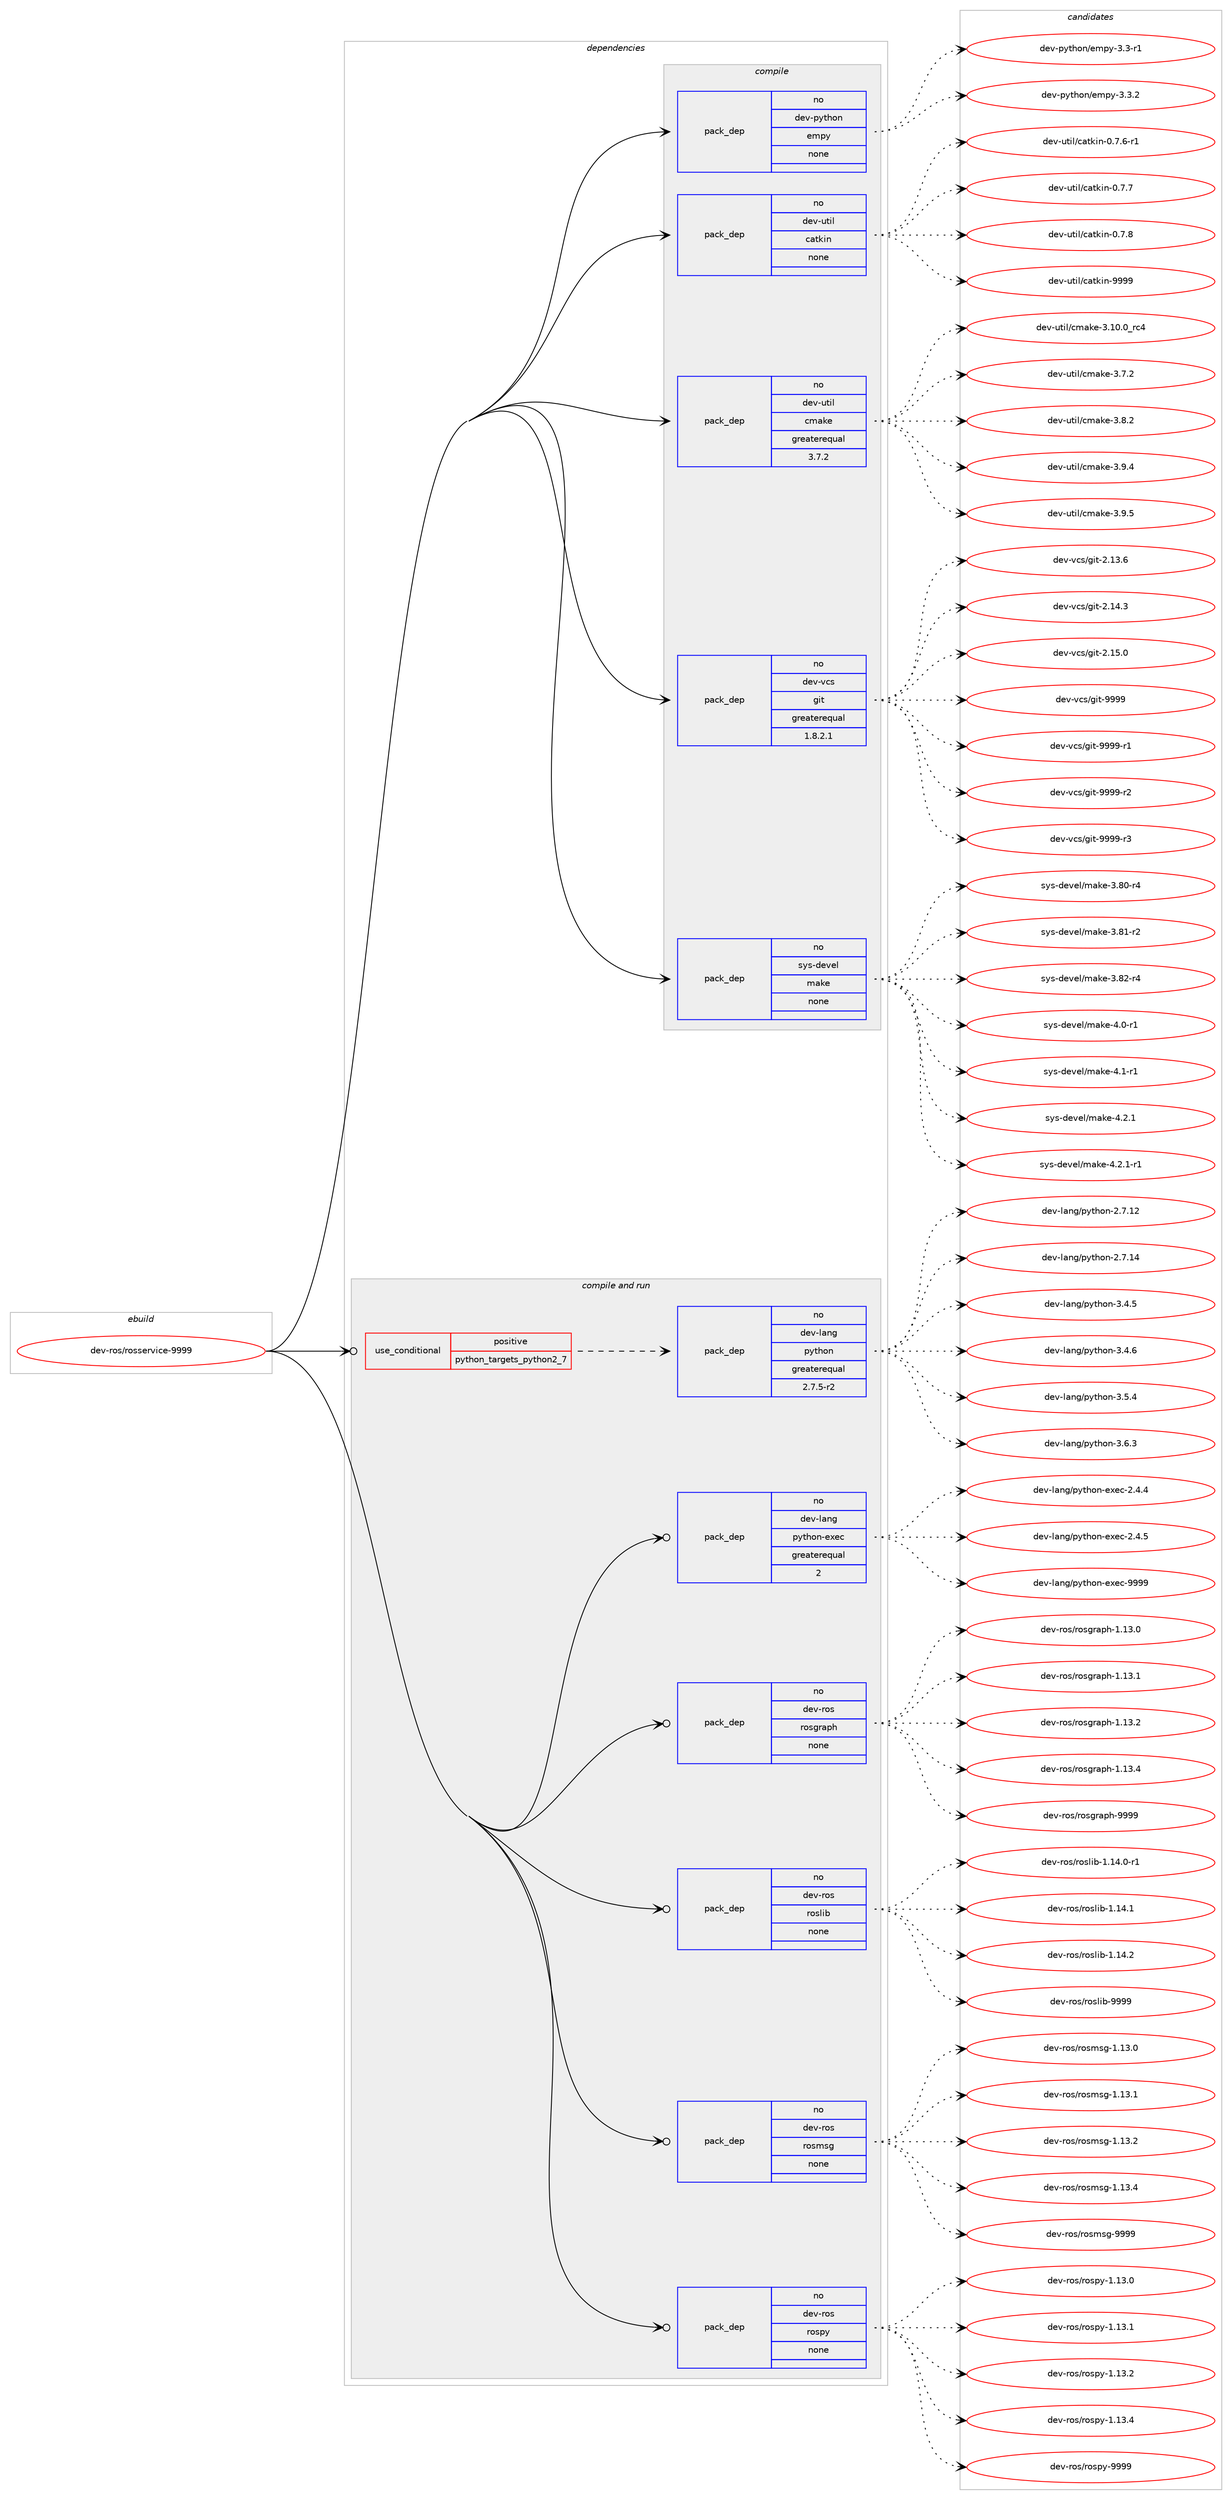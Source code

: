 digraph prolog {

# *************
# Graph options
# *************

newrank=true;
concentrate=true;
compound=true;
graph [rankdir=LR,fontname=Helvetica,fontsize=10,ranksep=1.5];#, ranksep=2.5, nodesep=0.2];
edge  [arrowhead=vee];
node  [fontname=Helvetica,fontsize=10];

# **********
# The ebuild
# **********

subgraph cluster_leftcol {
color=gray;
rank=same;
label=<<i>ebuild</i>>;
id [label="dev-ros/rosservice-9999", color=red, width=4, href="../dev-ros/rosservice-9999.svg"];
}

# ****************
# The dependencies
# ****************

subgraph cluster_midcol {
color=gray;
label=<<i>dependencies</i>>;
subgraph cluster_compile {
fillcolor="#eeeeee";
style=filled;
label=<<i>compile</i>>;
subgraph pack160898 {
dependency211843 [label=<<TABLE BORDER="0" CELLBORDER="1" CELLSPACING="0" CELLPADDING="4" WIDTH="220"><TR><TD ROWSPAN="6" CELLPADDING="30">pack_dep</TD></TR><TR><TD WIDTH="110">no</TD></TR><TR><TD>dev-python</TD></TR><TR><TD>empy</TD></TR><TR><TD>none</TD></TR><TR><TD></TD></TR></TABLE>>, shape=none, color=blue];
}
id:e -> dependency211843:w [weight=20,style="solid",arrowhead="vee"];
subgraph pack160899 {
dependency211844 [label=<<TABLE BORDER="0" CELLBORDER="1" CELLSPACING="0" CELLPADDING="4" WIDTH="220"><TR><TD ROWSPAN="6" CELLPADDING="30">pack_dep</TD></TR><TR><TD WIDTH="110">no</TD></TR><TR><TD>dev-util</TD></TR><TR><TD>catkin</TD></TR><TR><TD>none</TD></TR><TR><TD></TD></TR></TABLE>>, shape=none, color=blue];
}
id:e -> dependency211844:w [weight=20,style="solid",arrowhead="vee"];
subgraph pack160900 {
dependency211845 [label=<<TABLE BORDER="0" CELLBORDER="1" CELLSPACING="0" CELLPADDING="4" WIDTH="220"><TR><TD ROWSPAN="6" CELLPADDING="30">pack_dep</TD></TR><TR><TD WIDTH="110">no</TD></TR><TR><TD>dev-util</TD></TR><TR><TD>cmake</TD></TR><TR><TD>greaterequal</TD></TR><TR><TD>3.7.2</TD></TR></TABLE>>, shape=none, color=blue];
}
id:e -> dependency211845:w [weight=20,style="solid",arrowhead="vee"];
subgraph pack160901 {
dependency211846 [label=<<TABLE BORDER="0" CELLBORDER="1" CELLSPACING="0" CELLPADDING="4" WIDTH="220"><TR><TD ROWSPAN="6" CELLPADDING="30">pack_dep</TD></TR><TR><TD WIDTH="110">no</TD></TR><TR><TD>dev-vcs</TD></TR><TR><TD>git</TD></TR><TR><TD>greaterequal</TD></TR><TR><TD>1.8.2.1</TD></TR></TABLE>>, shape=none, color=blue];
}
id:e -> dependency211846:w [weight=20,style="solid",arrowhead="vee"];
subgraph pack160902 {
dependency211847 [label=<<TABLE BORDER="0" CELLBORDER="1" CELLSPACING="0" CELLPADDING="4" WIDTH="220"><TR><TD ROWSPAN="6" CELLPADDING="30">pack_dep</TD></TR><TR><TD WIDTH="110">no</TD></TR><TR><TD>sys-devel</TD></TR><TR><TD>make</TD></TR><TR><TD>none</TD></TR><TR><TD></TD></TR></TABLE>>, shape=none, color=blue];
}
id:e -> dependency211847:w [weight=20,style="solid",arrowhead="vee"];
}
subgraph cluster_compileandrun {
fillcolor="#eeeeee";
style=filled;
label=<<i>compile and run</i>>;
subgraph cond46958 {
dependency211848 [label=<<TABLE BORDER="0" CELLBORDER="1" CELLSPACING="0" CELLPADDING="4"><TR><TD ROWSPAN="3" CELLPADDING="10">use_conditional</TD></TR><TR><TD>positive</TD></TR><TR><TD>python_targets_python2_7</TD></TR></TABLE>>, shape=none, color=red];
subgraph pack160903 {
dependency211849 [label=<<TABLE BORDER="0" CELLBORDER="1" CELLSPACING="0" CELLPADDING="4" WIDTH="220"><TR><TD ROWSPAN="6" CELLPADDING="30">pack_dep</TD></TR><TR><TD WIDTH="110">no</TD></TR><TR><TD>dev-lang</TD></TR><TR><TD>python</TD></TR><TR><TD>greaterequal</TD></TR><TR><TD>2.7.5-r2</TD></TR></TABLE>>, shape=none, color=blue];
}
dependency211848:e -> dependency211849:w [weight=20,style="dashed",arrowhead="vee"];
}
id:e -> dependency211848:w [weight=20,style="solid",arrowhead="odotvee"];
subgraph pack160904 {
dependency211850 [label=<<TABLE BORDER="0" CELLBORDER="1" CELLSPACING="0" CELLPADDING="4" WIDTH="220"><TR><TD ROWSPAN="6" CELLPADDING="30">pack_dep</TD></TR><TR><TD WIDTH="110">no</TD></TR><TR><TD>dev-lang</TD></TR><TR><TD>python-exec</TD></TR><TR><TD>greaterequal</TD></TR><TR><TD>2</TD></TR></TABLE>>, shape=none, color=blue];
}
id:e -> dependency211850:w [weight=20,style="solid",arrowhead="odotvee"];
subgraph pack160905 {
dependency211851 [label=<<TABLE BORDER="0" CELLBORDER="1" CELLSPACING="0" CELLPADDING="4" WIDTH="220"><TR><TD ROWSPAN="6" CELLPADDING="30">pack_dep</TD></TR><TR><TD WIDTH="110">no</TD></TR><TR><TD>dev-ros</TD></TR><TR><TD>rosgraph</TD></TR><TR><TD>none</TD></TR><TR><TD></TD></TR></TABLE>>, shape=none, color=blue];
}
id:e -> dependency211851:w [weight=20,style="solid",arrowhead="odotvee"];
subgraph pack160906 {
dependency211852 [label=<<TABLE BORDER="0" CELLBORDER="1" CELLSPACING="0" CELLPADDING="4" WIDTH="220"><TR><TD ROWSPAN="6" CELLPADDING="30">pack_dep</TD></TR><TR><TD WIDTH="110">no</TD></TR><TR><TD>dev-ros</TD></TR><TR><TD>roslib</TD></TR><TR><TD>none</TD></TR><TR><TD></TD></TR></TABLE>>, shape=none, color=blue];
}
id:e -> dependency211852:w [weight=20,style="solid",arrowhead="odotvee"];
subgraph pack160907 {
dependency211853 [label=<<TABLE BORDER="0" CELLBORDER="1" CELLSPACING="0" CELLPADDING="4" WIDTH="220"><TR><TD ROWSPAN="6" CELLPADDING="30">pack_dep</TD></TR><TR><TD WIDTH="110">no</TD></TR><TR><TD>dev-ros</TD></TR><TR><TD>rosmsg</TD></TR><TR><TD>none</TD></TR><TR><TD></TD></TR></TABLE>>, shape=none, color=blue];
}
id:e -> dependency211853:w [weight=20,style="solid",arrowhead="odotvee"];
subgraph pack160908 {
dependency211854 [label=<<TABLE BORDER="0" CELLBORDER="1" CELLSPACING="0" CELLPADDING="4" WIDTH="220"><TR><TD ROWSPAN="6" CELLPADDING="30">pack_dep</TD></TR><TR><TD WIDTH="110">no</TD></TR><TR><TD>dev-ros</TD></TR><TR><TD>rospy</TD></TR><TR><TD>none</TD></TR><TR><TD></TD></TR></TABLE>>, shape=none, color=blue];
}
id:e -> dependency211854:w [weight=20,style="solid",arrowhead="odotvee"];
}
subgraph cluster_run {
fillcolor="#eeeeee";
style=filled;
label=<<i>run</i>>;
}
}

# **************
# The candidates
# **************

subgraph cluster_choices {
rank=same;
color=gray;
label=<<i>candidates</i>>;

subgraph choice160898 {
color=black;
nodesep=1;
choice1001011184511212111610411111047101109112121455146514511449 [label="dev-python/empy-3.3-r1", color=red, width=4,href="../dev-python/empy-3.3-r1.svg"];
choice1001011184511212111610411111047101109112121455146514650 [label="dev-python/empy-3.3.2", color=red, width=4,href="../dev-python/empy-3.3.2.svg"];
dependency211843:e -> choice1001011184511212111610411111047101109112121455146514511449:w [style=dotted,weight="100"];
dependency211843:e -> choice1001011184511212111610411111047101109112121455146514650:w [style=dotted,weight="100"];
}
subgraph choice160899 {
color=black;
nodesep=1;
choice100101118451171161051084799971161071051104548465546544511449 [label="dev-util/catkin-0.7.6-r1", color=red, width=4,href="../dev-util/catkin-0.7.6-r1.svg"];
choice10010111845117116105108479997116107105110454846554655 [label="dev-util/catkin-0.7.7", color=red, width=4,href="../dev-util/catkin-0.7.7.svg"];
choice10010111845117116105108479997116107105110454846554656 [label="dev-util/catkin-0.7.8", color=red, width=4,href="../dev-util/catkin-0.7.8.svg"];
choice100101118451171161051084799971161071051104557575757 [label="dev-util/catkin-9999", color=red, width=4,href="../dev-util/catkin-9999.svg"];
dependency211844:e -> choice100101118451171161051084799971161071051104548465546544511449:w [style=dotted,weight="100"];
dependency211844:e -> choice10010111845117116105108479997116107105110454846554655:w [style=dotted,weight="100"];
dependency211844:e -> choice10010111845117116105108479997116107105110454846554656:w [style=dotted,weight="100"];
dependency211844:e -> choice100101118451171161051084799971161071051104557575757:w [style=dotted,weight="100"];
}
subgraph choice160900 {
color=black;
nodesep=1;
choice1001011184511711610510847991099710710145514649484648951149952 [label="dev-util/cmake-3.10.0_rc4", color=red, width=4,href="../dev-util/cmake-3.10.0_rc4.svg"];
choice10010111845117116105108479910997107101455146554650 [label="dev-util/cmake-3.7.2", color=red, width=4,href="../dev-util/cmake-3.7.2.svg"];
choice10010111845117116105108479910997107101455146564650 [label="dev-util/cmake-3.8.2", color=red, width=4,href="../dev-util/cmake-3.8.2.svg"];
choice10010111845117116105108479910997107101455146574652 [label="dev-util/cmake-3.9.4", color=red, width=4,href="../dev-util/cmake-3.9.4.svg"];
choice10010111845117116105108479910997107101455146574653 [label="dev-util/cmake-3.9.5", color=red, width=4,href="../dev-util/cmake-3.9.5.svg"];
dependency211845:e -> choice1001011184511711610510847991099710710145514649484648951149952:w [style=dotted,weight="100"];
dependency211845:e -> choice10010111845117116105108479910997107101455146554650:w [style=dotted,weight="100"];
dependency211845:e -> choice10010111845117116105108479910997107101455146564650:w [style=dotted,weight="100"];
dependency211845:e -> choice10010111845117116105108479910997107101455146574652:w [style=dotted,weight="100"];
dependency211845:e -> choice10010111845117116105108479910997107101455146574653:w [style=dotted,weight="100"];
}
subgraph choice160901 {
color=black;
nodesep=1;
choice10010111845118991154710310511645504649514654 [label="dev-vcs/git-2.13.6", color=red, width=4,href="../dev-vcs/git-2.13.6.svg"];
choice10010111845118991154710310511645504649524651 [label="dev-vcs/git-2.14.3", color=red, width=4,href="../dev-vcs/git-2.14.3.svg"];
choice10010111845118991154710310511645504649534648 [label="dev-vcs/git-2.15.0", color=red, width=4,href="../dev-vcs/git-2.15.0.svg"];
choice1001011184511899115471031051164557575757 [label="dev-vcs/git-9999", color=red, width=4,href="../dev-vcs/git-9999.svg"];
choice10010111845118991154710310511645575757574511449 [label="dev-vcs/git-9999-r1", color=red, width=4,href="../dev-vcs/git-9999-r1.svg"];
choice10010111845118991154710310511645575757574511450 [label="dev-vcs/git-9999-r2", color=red, width=4,href="../dev-vcs/git-9999-r2.svg"];
choice10010111845118991154710310511645575757574511451 [label="dev-vcs/git-9999-r3", color=red, width=4,href="../dev-vcs/git-9999-r3.svg"];
dependency211846:e -> choice10010111845118991154710310511645504649514654:w [style=dotted,weight="100"];
dependency211846:e -> choice10010111845118991154710310511645504649524651:w [style=dotted,weight="100"];
dependency211846:e -> choice10010111845118991154710310511645504649534648:w [style=dotted,weight="100"];
dependency211846:e -> choice1001011184511899115471031051164557575757:w [style=dotted,weight="100"];
dependency211846:e -> choice10010111845118991154710310511645575757574511449:w [style=dotted,weight="100"];
dependency211846:e -> choice10010111845118991154710310511645575757574511450:w [style=dotted,weight="100"];
dependency211846:e -> choice10010111845118991154710310511645575757574511451:w [style=dotted,weight="100"];
}
subgraph choice160902 {
color=black;
nodesep=1;
choice11512111545100101118101108471099710710145514656484511452 [label="sys-devel/make-3.80-r4", color=red, width=4,href="../sys-devel/make-3.80-r4.svg"];
choice11512111545100101118101108471099710710145514656494511450 [label="sys-devel/make-3.81-r2", color=red, width=4,href="../sys-devel/make-3.81-r2.svg"];
choice11512111545100101118101108471099710710145514656504511452 [label="sys-devel/make-3.82-r4", color=red, width=4,href="../sys-devel/make-3.82-r4.svg"];
choice115121115451001011181011084710997107101455246484511449 [label="sys-devel/make-4.0-r1", color=red, width=4,href="../sys-devel/make-4.0-r1.svg"];
choice115121115451001011181011084710997107101455246494511449 [label="sys-devel/make-4.1-r1", color=red, width=4,href="../sys-devel/make-4.1-r1.svg"];
choice115121115451001011181011084710997107101455246504649 [label="sys-devel/make-4.2.1", color=red, width=4,href="../sys-devel/make-4.2.1.svg"];
choice1151211154510010111810110847109971071014552465046494511449 [label="sys-devel/make-4.2.1-r1", color=red, width=4,href="../sys-devel/make-4.2.1-r1.svg"];
dependency211847:e -> choice11512111545100101118101108471099710710145514656484511452:w [style=dotted,weight="100"];
dependency211847:e -> choice11512111545100101118101108471099710710145514656494511450:w [style=dotted,weight="100"];
dependency211847:e -> choice11512111545100101118101108471099710710145514656504511452:w [style=dotted,weight="100"];
dependency211847:e -> choice115121115451001011181011084710997107101455246484511449:w [style=dotted,weight="100"];
dependency211847:e -> choice115121115451001011181011084710997107101455246494511449:w [style=dotted,weight="100"];
dependency211847:e -> choice115121115451001011181011084710997107101455246504649:w [style=dotted,weight="100"];
dependency211847:e -> choice1151211154510010111810110847109971071014552465046494511449:w [style=dotted,weight="100"];
}
subgraph choice160903 {
color=black;
nodesep=1;
choice10010111845108971101034711212111610411111045504655464950 [label="dev-lang/python-2.7.12", color=red, width=4,href="../dev-lang/python-2.7.12.svg"];
choice10010111845108971101034711212111610411111045504655464952 [label="dev-lang/python-2.7.14", color=red, width=4,href="../dev-lang/python-2.7.14.svg"];
choice100101118451089711010347112121116104111110455146524653 [label="dev-lang/python-3.4.5", color=red, width=4,href="../dev-lang/python-3.4.5.svg"];
choice100101118451089711010347112121116104111110455146524654 [label="dev-lang/python-3.4.6", color=red, width=4,href="../dev-lang/python-3.4.6.svg"];
choice100101118451089711010347112121116104111110455146534652 [label="dev-lang/python-3.5.4", color=red, width=4,href="../dev-lang/python-3.5.4.svg"];
choice100101118451089711010347112121116104111110455146544651 [label="dev-lang/python-3.6.3", color=red, width=4,href="../dev-lang/python-3.6.3.svg"];
dependency211849:e -> choice10010111845108971101034711212111610411111045504655464950:w [style=dotted,weight="100"];
dependency211849:e -> choice10010111845108971101034711212111610411111045504655464952:w [style=dotted,weight="100"];
dependency211849:e -> choice100101118451089711010347112121116104111110455146524653:w [style=dotted,weight="100"];
dependency211849:e -> choice100101118451089711010347112121116104111110455146524654:w [style=dotted,weight="100"];
dependency211849:e -> choice100101118451089711010347112121116104111110455146534652:w [style=dotted,weight="100"];
dependency211849:e -> choice100101118451089711010347112121116104111110455146544651:w [style=dotted,weight="100"];
}
subgraph choice160904 {
color=black;
nodesep=1;
choice1001011184510897110103471121211161041111104510112010199455046524652 [label="dev-lang/python-exec-2.4.4", color=red, width=4,href="../dev-lang/python-exec-2.4.4.svg"];
choice1001011184510897110103471121211161041111104510112010199455046524653 [label="dev-lang/python-exec-2.4.5", color=red, width=4,href="../dev-lang/python-exec-2.4.5.svg"];
choice10010111845108971101034711212111610411111045101120101994557575757 [label="dev-lang/python-exec-9999", color=red, width=4,href="../dev-lang/python-exec-9999.svg"];
dependency211850:e -> choice1001011184510897110103471121211161041111104510112010199455046524652:w [style=dotted,weight="100"];
dependency211850:e -> choice1001011184510897110103471121211161041111104510112010199455046524653:w [style=dotted,weight="100"];
dependency211850:e -> choice10010111845108971101034711212111610411111045101120101994557575757:w [style=dotted,weight="100"];
}
subgraph choice160905 {
color=black;
nodesep=1;
choice10010111845114111115471141111151031149711210445494649514648 [label="dev-ros/rosgraph-1.13.0", color=red, width=4,href="../dev-ros/rosgraph-1.13.0.svg"];
choice10010111845114111115471141111151031149711210445494649514649 [label="dev-ros/rosgraph-1.13.1", color=red, width=4,href="../dev-ros/rosgraph-1.13.1.svg"];
choice10010111845114111115471141111151031149711210445494649514650 [label="dev-ros/rosgraph-1.13.2", color=red, width=4,href="../dev-ros/rosgraph-1.13.2.svg"];
choice10010111845114111115471141111151031149711210445494649514652 [label="dev-ros/rosgraph-1.13.4", color=red, width=4,href="../dev-ros/rosgraph-1.13.4.svg"];
choice1001011184511411111547114111115103114971121044557575757 [label="dev-ros/rosgraph-9999", color=red, width=4,href="../dev-ros/rosgraph-9999.svg"];
dependency211851:e -> choice10010111845114111115471141111151031149711210445494649514648:w [style=dotted,weight="100"];
dependency211851:e -> choice10010111845114111115471141111151031149711210445494649514649:w [style=dotted,weight="100"];
dependency211851:e -> choice10010111845114111115471141111151031149711210445494649514650:w [style=dotted,weight="100"];
dependency211851:e -> choice10010111845114111115471141111151031149711210445494649514652:w [style=dotted,weight="100"];
dependency211851:e -> choice1001011184511411111547114111115103114971121044557575757:w [style=dotted,weight="100"];
}
subgraph choice160906 {
color=black;
nodesep=1;
choice100101118451141111154711411111510810598454946495246484511449 [label="dev-ros/roslib-1.14.0-r1", color=red, width=4,href="../dev-ros/roslib-1.14.0-r1.svg"];
choice10010111845114111115471141111151081059845494649524649 [label="dev-ros/roslib-1.14.1", color=red, width=4,href="../dev-ros/roslib-1.14.1.svg"];
choice10010111845114111115471141111151081059845494649524650 [label="dev-ros/roslib-1.14.2", color=red, width=4,href="../dev-ros/roslib-1.14.2.svg"];
choice1001011184511411111547114111115108105984557575757 [label="dev-ros/roslib-9999", color=red, width=4,href="../dev-ros/roslib-9999.svg"];
dependency211852:e -> choice100101118451141111154711411111510810598454946495246484511449:w [style=dotted,weight="100"];
dependency211852:e -> choice10010111845114111115471141111151081059845494649524649:w [style=dotted,weight="100"];
dependency211852:e -> choice10010111845114111115471141111151081059845494649524650:w [style=dotted,weight="100"];
dependency211852:e -> choice1001011184511411111547114111115108105984557575757:w [style=dotted,weight="100"];
}
subgraph choice160907 {
color=black;
nodesep=1;
choice100101118451141111154711411111510911510345494649514648 [label="dev-ros/rosmsg-1.13.0", color=red, width=4,href="../dev-ros/rosmsg-1.13.0.svg"];
choice100101118451141111154711411111510911510345494649514649 [label="dev-ros/rosmsg-1.13.1", color=red, width=4,href="../dev-ros/rosmsg-1.13.1.svg"];
choice100101118451141111154711411111510911510345494649514650 [label="dev-ros/rosmsg-1.13.2", color=red, width=4,href="../dev-ros/rosmsg-1.13.2.svg"];
choice100101118451141111154711411111510911510345494649514652 [label="dev-ros/rosmsg-1.13.4", color=red, width=4,href="../dev-ros/rosmsg-1.13.4.svg"];
choice10010111845114111115471141111151091151034557575757 [label="dev-ros/rosmsg-9999", color=red, width=4,href="../dev-ros/rosmsg-9999.svg"];
dependency211853:e -> choice100101118451141111154711411111510911510345494649514648:w [style=dotted,weight="100"];
dependency211853:e -> choice100101118451141111154711411111510911510345494649514649:w [style=dotted,weight="100"];
dependency211853:e -> choice100101118451141111154711411111510911510345494649514650:w [style=dotted,weight="100"];
dependency211853:e -> choice100101118451141111154711411111510911510345494649514652:w [style=dotted,weight="100"];
dependency211853:e -> choice10010111845114111115471141111151091151034557575757:w [style=dotted,weight="100"];
}
subgraph choice160908 {
color=black;
nodesep=1;
choice100101118451141111154711411111511212145494649514648 [label="dev-ros/rospy-1.13.0", color=red, width=4,href="../dev-ros/rospy-1.13.0.svg"];
choice100101118451141111154711411111511212145494649514649 [label="dev-ros/rospy-1.13.1", color=red, width=4,href="../dev-ros/rospy-1.13.1.svg"];
choice100101118451141111154711411111511212145494649514650 [label="dev-ros/rospy-1.13.2", color=red, width=4,href="../dev-ros/rospy-1.13.2.svg"];
choice100101118451141111154711411111511212145494649514652 [label="dev-ros/rospy-1.13.4", color=red, width=4,href="../dev-ros/rospy-1.13.4.svg"];
choice10010111845114111115471141111151121214557575757 [label="dev-ros/rospy-9999", color=red, width=4,href="../dev-ros/rospy-9999.svg"];
dependency211854:e -> choice100101118451141111154711411111511212145494649514648:w [style=dotted,weight="100"];
dependency211854:e -> choice100101118451141111154711411111511212145494649514649:w [style=dotted,weight="100"];
dependency211854:e -> choice100101118451141111154711411111511212145494649514650:w [style=dotted,weight="100"];
dependency211854:e -> choice100101118451141111154711411111511212145494649514652:w [style=dotted,weight="100"];
dependency211854:e -> choice10010111845114111115471141111151121214557575757:w [style=dotted,weight="100"];
}
}

}
